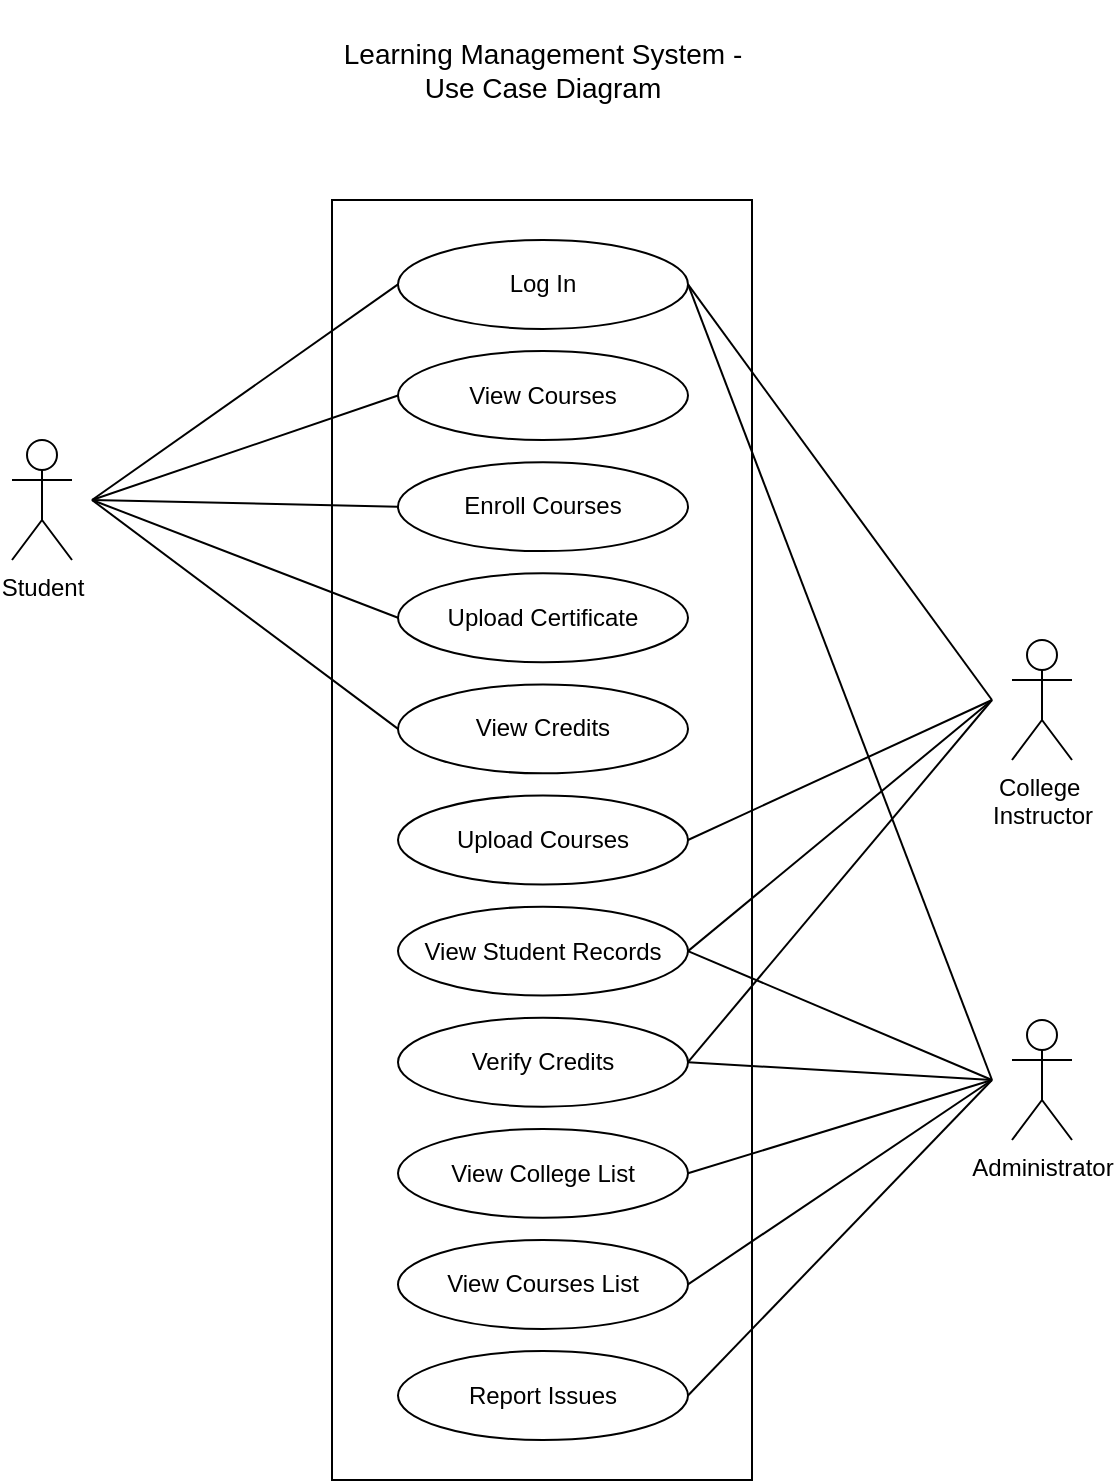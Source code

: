 <mxfile version="24.7.7">
  <diagram name="Page-1" id="CYiZ-pUfIAGz_8GbXBvS">
    <mxGraphModel dx="1400" dy="1796" grid="1" gridSize="10" guides="1" tooltips="1" connect="1" arrows="1" fold="1" page="1" pageScale="1" pageWidth="850" pageHeight="1100" math="0" shadow="0">
      <root>
        <mxCell id="0" />
        <mxCell id="1" parent="0" />
        <mxCell id="HwU-P4itBQ1TjPHvPvn0-35" value="" style="rounded=0;whiteSpace=wrap;html=1;" vertex="1" parent="1">
          <mxGeometry x="320" y="-870" width="210" height="640" as="geometry" />
        </mxCell>
        <mxCell id="HwU-P4itBQ1TjPHvPvn0-1" value="Student" style="shape=umlActor;verticalLabelPosition=bottom;verticalAlign=top;html=1;outlineConnect=0;" vertex="1" parent="1">
          <mxGeometry x="160" y="-750" width="30" height="60" as="geometry" />
        </mxCell>
        <mxCell id="HwU-P4itBQ1TjPHvPvn0-13" value="" style="group" vertex="1" connectable="0" parent="1">
          <mxGeometry x="353" y="-850" width="145" height="600" as="geometry" />
        </mxCell>
        <mxCell id="HwU-P4itBQ1TjPHvPvn0-2" value="Log In" style="ellipse;whiteSpace=wrap;html=1;" vertex="1" parent="HwU-P4itBQ1TjPHvPvn0-13">
          <mxGeometry width="145.0" height="44.444" as="geometry" />
        </mxCell>
        <mxCell id="HwU-P4itBQ1TjPHvPvn0-3" value="View Courses&lt;span style=&quot;color: rgba(0, 0, 0, 0); font-family: monospace; font-size: 0px; text-align: start; text-wrap: nowrap;&quot;&gt;%3CmxGraphModel%3E%3Croot%3E%3CmxCell%20id%3D%220%22%2F%3E%3CmxCell%20id%3D%221%22%20parent%3D%220%22%2F%3E%3CmxCell%20id%3D%222%22%20value%3D%22Log%20In%22%20style%3D%22ellipse%3BwhiteSpace%3Dwrap%3Bhtml%3D1%3B%22%20vertex%3D%221%22%20parent%3D%221%22%3E%3CmxGeometry%20x%3D%22310%22%20y%3D%22-810%22%20width%3D%22130%22%20height%3D%2240%22%20as%3D%22geometry%22%2F%3E%3C%2FmxCell%3E%3C%2Froot%3E%3C%2FmxGraphModel%3E&lt;/span&gt;" style="ellipse;whiteSpace=wrap;html=1;" vertex="1" parent="HwU-P4itBQ1TjPHvPvn0-13">
          <mxGeometry y="55.556" width="145.0" height="44.444" as="geometry" />
        </mxCell>
        <mxCell id="HwU-P4itBQ1TjPHvPvn0-4" value="Enroll Courses&lt;span style=&quot;color: rgba(0, 0, 0, 0); font-family: monospace; font-size: 0px; text-align: start; text-wrap: nowrap;&quot;&gt;%3CmxGraphModel%3E%3Croot%3E%3CmxCell%20id%3D%220%22%2F%3E%3CmxCell%20id%3D%221%22%20parent%3D%220%22%2F%3E%3CmxCell%20id%3D%222%22%20value%3D%22Log%20In%22%20style%3D%22ellipse%3BwhiteSpace%3Dwrap%3Bhtml%3D1%3B%22%20vertex%3D%221%22%20parent%3D%221%22%3E%3CmxGeometry%20x%3D%22310%22%20y%3D%22-810%22%20width%3D%22130%22%20height%3D%2240%22%20as%3D%22geometry%22%2F%3E%3C%2FmxCell%3E%3C%2Froot%3E%3C%2FmxGraphModel%3E&lt;/span&gt;" style="ellipse;whiteSpace=wrap;html=1;" vertex="1" parent="HwU-P4itBQ1TjPHvPvn0-13">
          <mxGeometry y="111.111" width="145.0" height="44.444" as="geometry" />
        </mxCell>
        <mxCell id="HwU-P4itBQ1TjPHvPvn0-5" value="Upload Certificate" style="ellipse;whiteSpace=wrap;html=1;" vertex="1" parent="HwU-P4itBQ1TjPHvPvn0-13">
          <mxGeometry y="166.667" width="145.0" height="44.444" as="geometry" />
        </mxCell>
        <mxCell id="HwU-P4itBQ1TjPHvPvn0-6" value="View Credits&lt;span style=&quot;color: rgba(0, 0, 0, 0); font-family: monospace; font-size: 0px; text-align: start; text-wrap: nowrap;&quot;&gt;%3CmxGraphModel%3E%3Croot%3E%3CmxCell%20id%3D%220%22%2F%3E%3CmxCell%20id%3D%221%22%20parent%3D%220%22%2F%3E%3CmxCell%20id%3D%222%22%20value%3D%22Enroll%20Courses%26lt%3Bspan%20style%3D%26quot%3Bcolor%3A%20rgba(0%2C%200%2C%200%2C%200)%3B%20font-family%3A%20monospace%3B%20font-size%3A%200px%3B%20text-align%3A%20start%3B%20text-wrap%3A%20nowrap%3B%26quot%3B%26gt%3B%253CmxGraphModel%253E%253Croot%253E%253CmxCell%2520id%253D%25220%2522%252F%253E%253CmxCell%2520id%253D%25221%2522%2520parent%253D%25220%2522%252F%253E%253CmxCell%2520id%253D%25222%2522%2520value%253D%2522Log%2520In%2522%2520style%253D%2522ellipse%253BwhiteSpace%253Dwrap%253Bhtml%253D1%253B%2522%2520vertex%253D%25221%2522%2520parent%253D%25221%2522%253E%253CmxGeometry%2520x%253D%2522310%2522%2520y%253D%2522-810%2522%2520width%253D%2522130%2522%2520height%253D%252240%2522%2520as%253D%2522geometry%2522%252F%253E%253C%252FmxCell%253E%253C%252Froot%253E%253C%252FmxGraphModel%253E%26lt%3B%2Fspan%26gt%3B%22%20style%3D%22ellipse%3BwhiteSpace%3Dwrap%3Bhtml%3D1%3B%22%20vertex%3D%221%22%20parent%3D%221%22%3E%3CmxGeometry%20x%3D%22310%22%20y%3D%22-710%22%20width%3D%22130%22%20height%3D%2240%22%20as%3D%22geometry%22%2F%3E%3C%2FmxCell%3E%3C%2Froot%3E%3C%2FmxGraphModel%3E&lt;/span&gt;" style="ellipse;whiteSpace=wrap;html=1;" vertex="1" parent="HwU-P4itBQ1TjPHvPvn0-13">
          <mxGeometry y="222.222" width="145.0" height="44.444" as="geometry" />
        </mxCell>
        <mxCell id="HwU-P4itBQ1TjPHvPvn0-7" value="Upload Courses" style="ellipse;whiteSpace=wrap;html=1;" vertex="1" parent="HwU-P4itBQ1TjPHvPvn0-13">
          <mxGeometry y="277.778" width="145.0" height="44.444" as="geometry" />
        </mxCell>
        <mxCell id="HwU-P4itBQ1TjPHvPvn0-8" value="View Student Records" style="ellipse;whiteSpace=wrap;html=1;" vertex="1" parent="HwU-P4itBQ1TjPHvPvn0-13">
          <mxGeometry y="333.333" width="145.0" height="44.444" as="geometry" />
        </mxCell>
        <mxCell id="HwU-P4itBQ1TjPHvPvn0-9" value="Verify Credits" style="ellipse;whiteSpace=wrap;html=1;" vertex="1" parent="HwU-P4itBQ1TjPHvPvn0-13">
          <mxGeometry y="388.889" width="145.0" height="44.444" as="geometry" />
        </mxCell>
        <mxCell id="HwU-P4itBQ1TjPHvPvn0-10" value="View College List" style="ellipse;whiteSpace=wrap;html=1;" vertex="1" parent="HwU-P4itBQ1TjPHvPvn0-13">
          <mxGeometry y="444.444" width="145.0" height="44.444" as="geometry" />
        </mxCell>
        <mxCell id="HwU-P4itBQ1TjPHvPvn0-11" value="View Courses List" style="ellipse;whiteSpace=wrap;html=1;" vertex="1" parent="HwU-P4itBQ1TjPHvPvn0-13">
          <mxGeometry y="500.0" width="145.0" height="44.444" as="geometry" />
        </mxCell>
        <mxCell id="HwU-P4itBQ1TjPHvPvn0-12" value="Report Issues" style="ellipse;whiteSpace=wrap;html=1;" vertex="1" parent="HwU-P4itBQ1TjPHvPvn0-13">
          <mxGeometry y="555.556" width="145.0" height="44.444" as="geometry" />
        </mxCell>
        <mxCell id="HwU-P4itBQ1TjPHvPvn0-14" value="College&amp;nbsp;&lt;div&gt;Instructor&lt;/div&gt;" style="shape=umlActor;verticalLabelPosition=bottom;verticalAlign=top;html=1;outlineConnect=0;" vertex="1" parent="1">
          <mxGeometry x="660" y="-650" width="30" height="60" as="geometry" />
        </mxCell>
        <mxCell id="HwU-P4itBQ1TjPHvPvn0-16" value="Administrator" style="shape=umlActor;verticalLabelPosition=bottom;verticalAlign=top;html=1;outlineConnect=0;" vertex="1" parent="1">
          <mxGeometry x="660" y="-460" width="30" height="60" as="geometry" />
        </mxCell>
        <mxCell id="HwU-P4itBQ1TjPHvPvn0-19" value="" style="endArrow=none;html=1;rounded=0;entryX=0;entryY=0.5;entryDx=0;entryDy=0;" edge="1" parent="1" target="HwU-P4itBQ1TjPHvPvn0-2">
          <mxGeometry width="50" height="50" relative="1" as="geometry">
            <mxPoint x="200" y="-720" as="sourcePoint" />
            <mxPoint x="330" y="-910" as="targetPoint" />
          </mxGeometry>
        </mxCell>
        <mxCell id="HwU-P4itBQ1TjPHvPvn0-20" value="" style="endArrow=none;html=1;rounded=0;entryX=0;entryY=0.5;entryDx=0;entryDy=0;" edge="1" parent="1" target="HwU-P4itBQ1TjPHvPvn0-3">
          <mxGeometry width="50" height="50" relative="1" as="geometry">
            <mxPoint x="200" y="-720" as="sourcePoint" />
            <mxPoint x="363" y="-818" as="targetPoint" />
          </mxGeometry>
        </mxCell>
        <mxCell id="HwU-P4itBQ1TjPHvPvn0-21" value="" style="endArrow=none;html=1;rounded=0;entryX=0;entryY=0.5;entryDx=0;entryDy=0;" edge="1" parent="1" target="HwU-P4itBQ1TjPHvPvn0-4">
          <mxGeometry width="50" height="50" relative="1" as="geometry">
            <mxPoint x="200" y="-720" as="sourcePoint" />
            <mxPoint x="350" y="-717" as="targetPoint" />
          </mxGeometry>
        </mxCell>
        <mxCell id="HwU-P4itBQ1TjPHvPvn0-22" value="" style="endArrow=none;html=1;rounded=0;entryX=0;entryY=0.5;entryDx=0;entryDy=0;" edge="1" parent="1" target="HwU-P4itBQ1TjPHvPvn0-5">
          <mxGeometry width="50" height="50" relative="1" as="geometry">
            <mxPoint x="200" y="-720" as="sourcePoint" />
            <mxPoint x="366" y="-707" as="targetPoint" />
          </mxGeometry>
        </mxCell>
        <mxCell id="HwU-P4itBQ1TjPHvPvn0-23" value="" style="endArrow=none;html=1;rounded=0;entryX=0;entryY=0.5;entryDx=0;entryDy=0;" edge="1" parent="1" target="HwU-P4itBQ1TjPHvPvn0-6">
          <mxGeometry width="50" height="50" relative="1" as="geometry">
            <mxPoint x="200" y="-720" as="sourcePoint" />
            <mxPoint x="363" y="-651" as="targetPoint" />
          </mxGeometry>
        </mxCell>
        <mxCell id="HwU-P4itBQ1TjPHvPvn0-24" value="" style="endArrow=none;html=1;rounded=0;exitX=1;exitY=0.5;exitDx=0;exitDy=0;" edge="1" parent="1" source="HwU-P4itBQ1TjPHvPvn0-2">
          <mxGeometry width="50" height="50" relative="1" as="geometry">
            <mxPoint x="510" y="-690" as="sourcePoint" />
            <mxPoint x="650" y="-620" as="targetPoint" />
          </mxGeometry>
        </mxCell>
        <mxCell id="HwU-P4itBQ1TjPHvPvn0-25" value="" style="endArrow=none;html=1;rounded=0;exitX=1;exitY=0.5;exitDx=0;exitDy=0;" edge="1" parent="1" source="HwU-P4itBQ1TjPHvPvn0-2">
          <mxGeometry width="50" height="50" relative="1" as="geometry">
            <mxPoint x="508" y="-818" as="sourcePoint" />
            <mxPoint x="650" y="-430" as="targetPoint" />
          </mxGeometry>
        </mxCell>
        <mxCell id="HwU-P4itBQ1TjPHvPvn0-26" value="" style="endArrow=none;html=1;rounded=0;exitX=1;exitY=0.5;exitDx=0;exitDy=0;" edge="1" parent="1" source="HwU-P4itBQ1TjPHvPvn0-7">
          <mxGeometry width="50" height="50" relative="1" as="geometry">
            <mxPoint x="508" y="-818" as="sourcePoint" />
            <mxPoint x="650" y="-620" as="targetPoint" />
          </mxGeometry>
        </mxCell>
        <mxCell id="HwU-P4itBQ1TjPHvPvn0-27" value="" style="endArrow=none;html=1;rounded=0;exitX=1;exitY=0.5;exitDx=0;exitDy=0;" edge="1" parent="1" source="HwU-P4itBQ1TjPHvPvn0-8">
          <mxGeometry width="50" height="50" relative="1" as="geometry">
            <mxPoint x="508" y="-540" as="sourcePoint" />
            <mxPoint x="650" y="-620" as="targetPoint" />
          </mxGeometry>
        </mxCell>
        <mxCell id="HwU-P4itBQ1TjPHvPvn0-28" value="" style="endArrow=none;html=1;rounded=0;exitX=1;exitY=0.5;exitDx=0;exitDy=0;" edge="1" parent="1" source="HwU-P4itBQ1TjPHvPvn0-9">
          <mxGeometry width="50" height="50" relative="1" as="geometry">
            <mxPoint x="508" y="-484" as="sourcePoint" />
            <mxPoint x="650" y="-620" as="targetPoint" />
          </mxGeometry>
        </mxCell>
        <mxCell id="HwU-P4itBQ1TjPHvPvn0-29" value="" style="endArrow=none;html=1;rounded=0;exitX=1;exitY=0.5;exitDx=0;exitDy=0;" edge="1" parent="1" source="HwU-P4itBQ1TjPHvPvn0-8">
          <mxGeometry width="50" height="50" relative="1" as="geometry">
            <mxPoint x="518" y="-474" as="sourcePoint" />
            <mxPoint x="650" y="-430" as="targetPoint" />
          </mxGeometry>
        </mxCell>
        <mxCell id="HwU-P4itBQ1TjPHvPvn0-30" value="" style="endArrow=none;html=1;rounded=0;exitX=1;exitY=0.5;exitDx=0;exitDy=0;" edge="1" parent="1" source="HwU-P4itBQ1TjPHvPvn0-9">
          <mxGeometry width="50" height="50" relative="1" as="geometry">
            <mxPoint x="508" y="-484" as="sourcePoint" />
            <mxPoint x="650" y="-430" as="targetPoint" />
          </mxGeometry>
        </mxCell>
        <mxCell id="HwU-P4itBQ1TjPHvPvn0-31" value="" style="endArrow=none;html=1;rounded=0;exitX=1;exitY=0.5;exitDx=0;exitDy=0;" edge="1" parent="1" source="HwU-P4itBQ1TjPHvPvn0-10">
          <mxGeometry width="50" height="50" relative="1" as="geometry">
            <mxPoint x="508" y="-429" as="sourcePoint" />
            <mxPoint x="650" y="-430" as="targetPoint" />
          </mxGeometry>
        </mxCell>
        <mxCell id="HwU-P4itBQ1TjPHvPvn0-32" value="" style="endArrow=none;html=1;rounded=0;exitX=1;exitY=0.5;exitDx=0;exitDy=0;" edge="1" parent="1" source="HwU-P4itBQ1TjPHvPvn0-11">
          <mxGeometry width="50" height="50" relative="1" as="geometry">
            <mxPoint x="508" y="-373" as="sourcePoint" />
            <mxPoint x="650" y="-430" as="targetPoint" />
          </mxGeometry>
        </mxCell>
        <mxCell id="HwU-P4itBQ1TjPHvPvn0-33" value="" style="endArrow=none;html=1;rounded=0;exitX=1;exitY=0.5;exitDx=0;exitDy=0;" edge="1" parent="1" source="HwU-P4itBQ1TjPHvPvn0-12">
          <mxGeometry width="50" height="50" relative="1" as="geometry">
            <mxPoint x="508" y="-318" as="sourcePoint" />
            <mxPoint x="650" y="-430" as="targetPoint" />
          </mxGeometry>
        </mxCell>
        <mxCell id="HwU-P4itBQ1TjPHvPvn0-34" value="Learning Management System - Use Case Diagram" style="text;html=1;align=center;verticalAlign=middle;whiteSpace=wrap;rounded=0;fontSize=14;" vertex="1" parent="1">
          <mxGeometry x="313" y="-970" width="225" height="70" as="geometry" />
        </mxCell>
      </root>
    </mxGraphModel>
  </diagram>
</mxfile>

